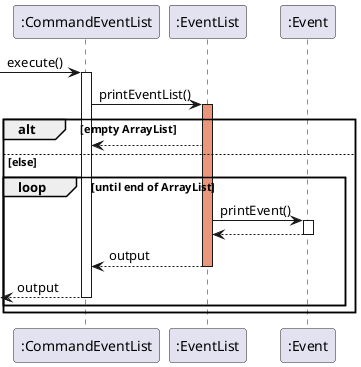 @startuml
 -> ":CommandEventList" : execute()

activate ":CommandEventList"

":CommandEventList"  -> ":EventList":printEventList()
activate ":EventList" #DarkSalmon
alt empty ArrayList
    ":EventList" --> ":CommandEventList"
else else
    loop until end of ArrayList
        ":EventList" -> ":Event" : printEvent()
        activate ":Event"
        ":Event" --> ":EventList"
        deactivate ":Event"
        ":EventList" --> ":CommandEventList" : output
        deactivate ":EventList"
        return output
    end
    deactivate ":EventList"
    deactivate ":EventList"
    deactivate ":CommandEventList"
end
@enduml